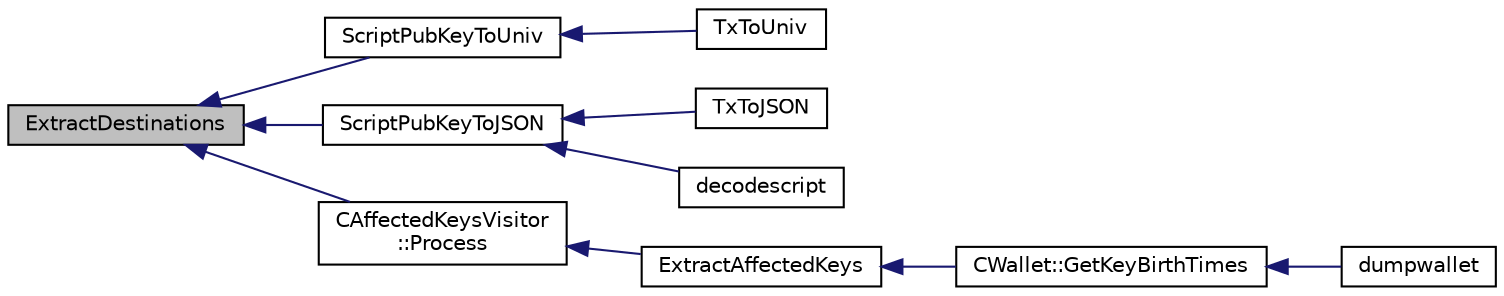 digraph "ExtractDestinations"
{
  edge [fontname="Helvetica",fontsize="10",labelfontname="Helvetica",labelfontsize="10"];
  node [fontname="Helvetica",fontsize="10",shape=record];
  rankdir="LR";
  Node135 [label="ExtractDestinations",height=0.2,width=0.4,color="black", fillcolor="grey75", style="filled", fontcolor="black"];
  Node135 -> Node136 [dir="back",color="midnightblue",fontsize="10",style="solid",fontname="Helvetica"];
  Node136 [label="ScriptPubKeyToUniv",height=0.2,width=0.4,color="black", fillcolor="white", style="filled",URL="$d5/d2e/core__write_8cpp.html#a4a51bf7268adbdcd58e7af445ea4db61"];
  Node136 -> Node137 [dir="back",color="midnightblue",fontsize="10",style="solid",fontname="Helvetica"];
  Node137 [label="TxToUniv",height=0.2,width=0.4,color="black", fillcolor="white", style="filled",URL="$d5/d2e/core__write_8cpp.html#aeb901ca565e3df0e3bc0c9863ad8f53a"];
  Node135 -> Node138 [dir="back",color="midnightblue",fontsize="10",style="solid",fontname="Helvetica"];
  Node138 [label="ScriptPubKeyToJSON",height=0.2,width=0.4,color="black", fillcolor="white", style="filled",URL="$dc/da8/rpcrawtransaction_8cpp.html#acb6efc0d76394e3858fe7451148069c2"];
  Node138 -> Node139 [dir="back",color="midnightblue",fontsize="10",style="solid",fontname="Helvetica"];
  Node139 [label="TxToJSON",height=0.2,width=0.4,color="black", fillcolor="white", style="filled",URL="$dc/da8/rpcrawtransaction_8cpp.html#a366b04dae2aae86eee356cc85d759268"];
  Node138 -> Node140 [dir="back",color="midnightblue",fontsize="10",style="solid",fontname="Helvetica"];
  Node140 [label="decodescript",height=0.2,width=0.4,color="black", fillcolor="white", style="filled",URL="$dc/da8/rpcrawtransaction_8cpp.html#a342172992e2fa92490e8d83c2e95e87e"];
  Node135 -> Node141 [dir="back",color="midnightblue",fontsize="10",style="solid",fontname="Helvetica"];
  Node141 [label="CAffectedKeysVisitor\l::Process",height=0.2,width=0.4,color="black", fillcolor="white", style="filled",URL="$d5/d8a/class_c_affected_keys_visitor.html#a749859ce2a826e2d60c8fe31685efae3"];
  Node141 -> Node142 [dir="back",color="midnightblue",fontsize="10",style="solid",fontname="Helvetica"];
  Node142 [label="ExtractAffectedKeys",height=0.2,width=0.4,color="black", fillcolor="white", style="filled",URL="$de/d7f/script_8h.html#a6fdfbffeb1b228641e57ed316c0208cf"];
  Node142 -> Node143 [dir="back",color="midnightblue",fontsize="10",style="solid",fontname="Helvetica"];
  Node143 [label="CWallet::GetKeyBirthTimes",height=0.2,width=0.4,color="black", fillcolor="white", style="filled",URL="$d2/de5/class_c_wallet.html#acb2fdaf647fa2d812d58e998848e681d"];
  Node143 -> Node144 [dir="back",color="midnightblue",fontsize="10",style="solid",fontname="Helvetica"];
  Node144 [label="dumpwallet",height=0.2,width=0.4,color="black", fillcolor="white", style="filled",URL="$dc/dbf/rpcdump_8cpp.html#a831ddf746d4f2500ba6f6c07f63445cd"];
}
